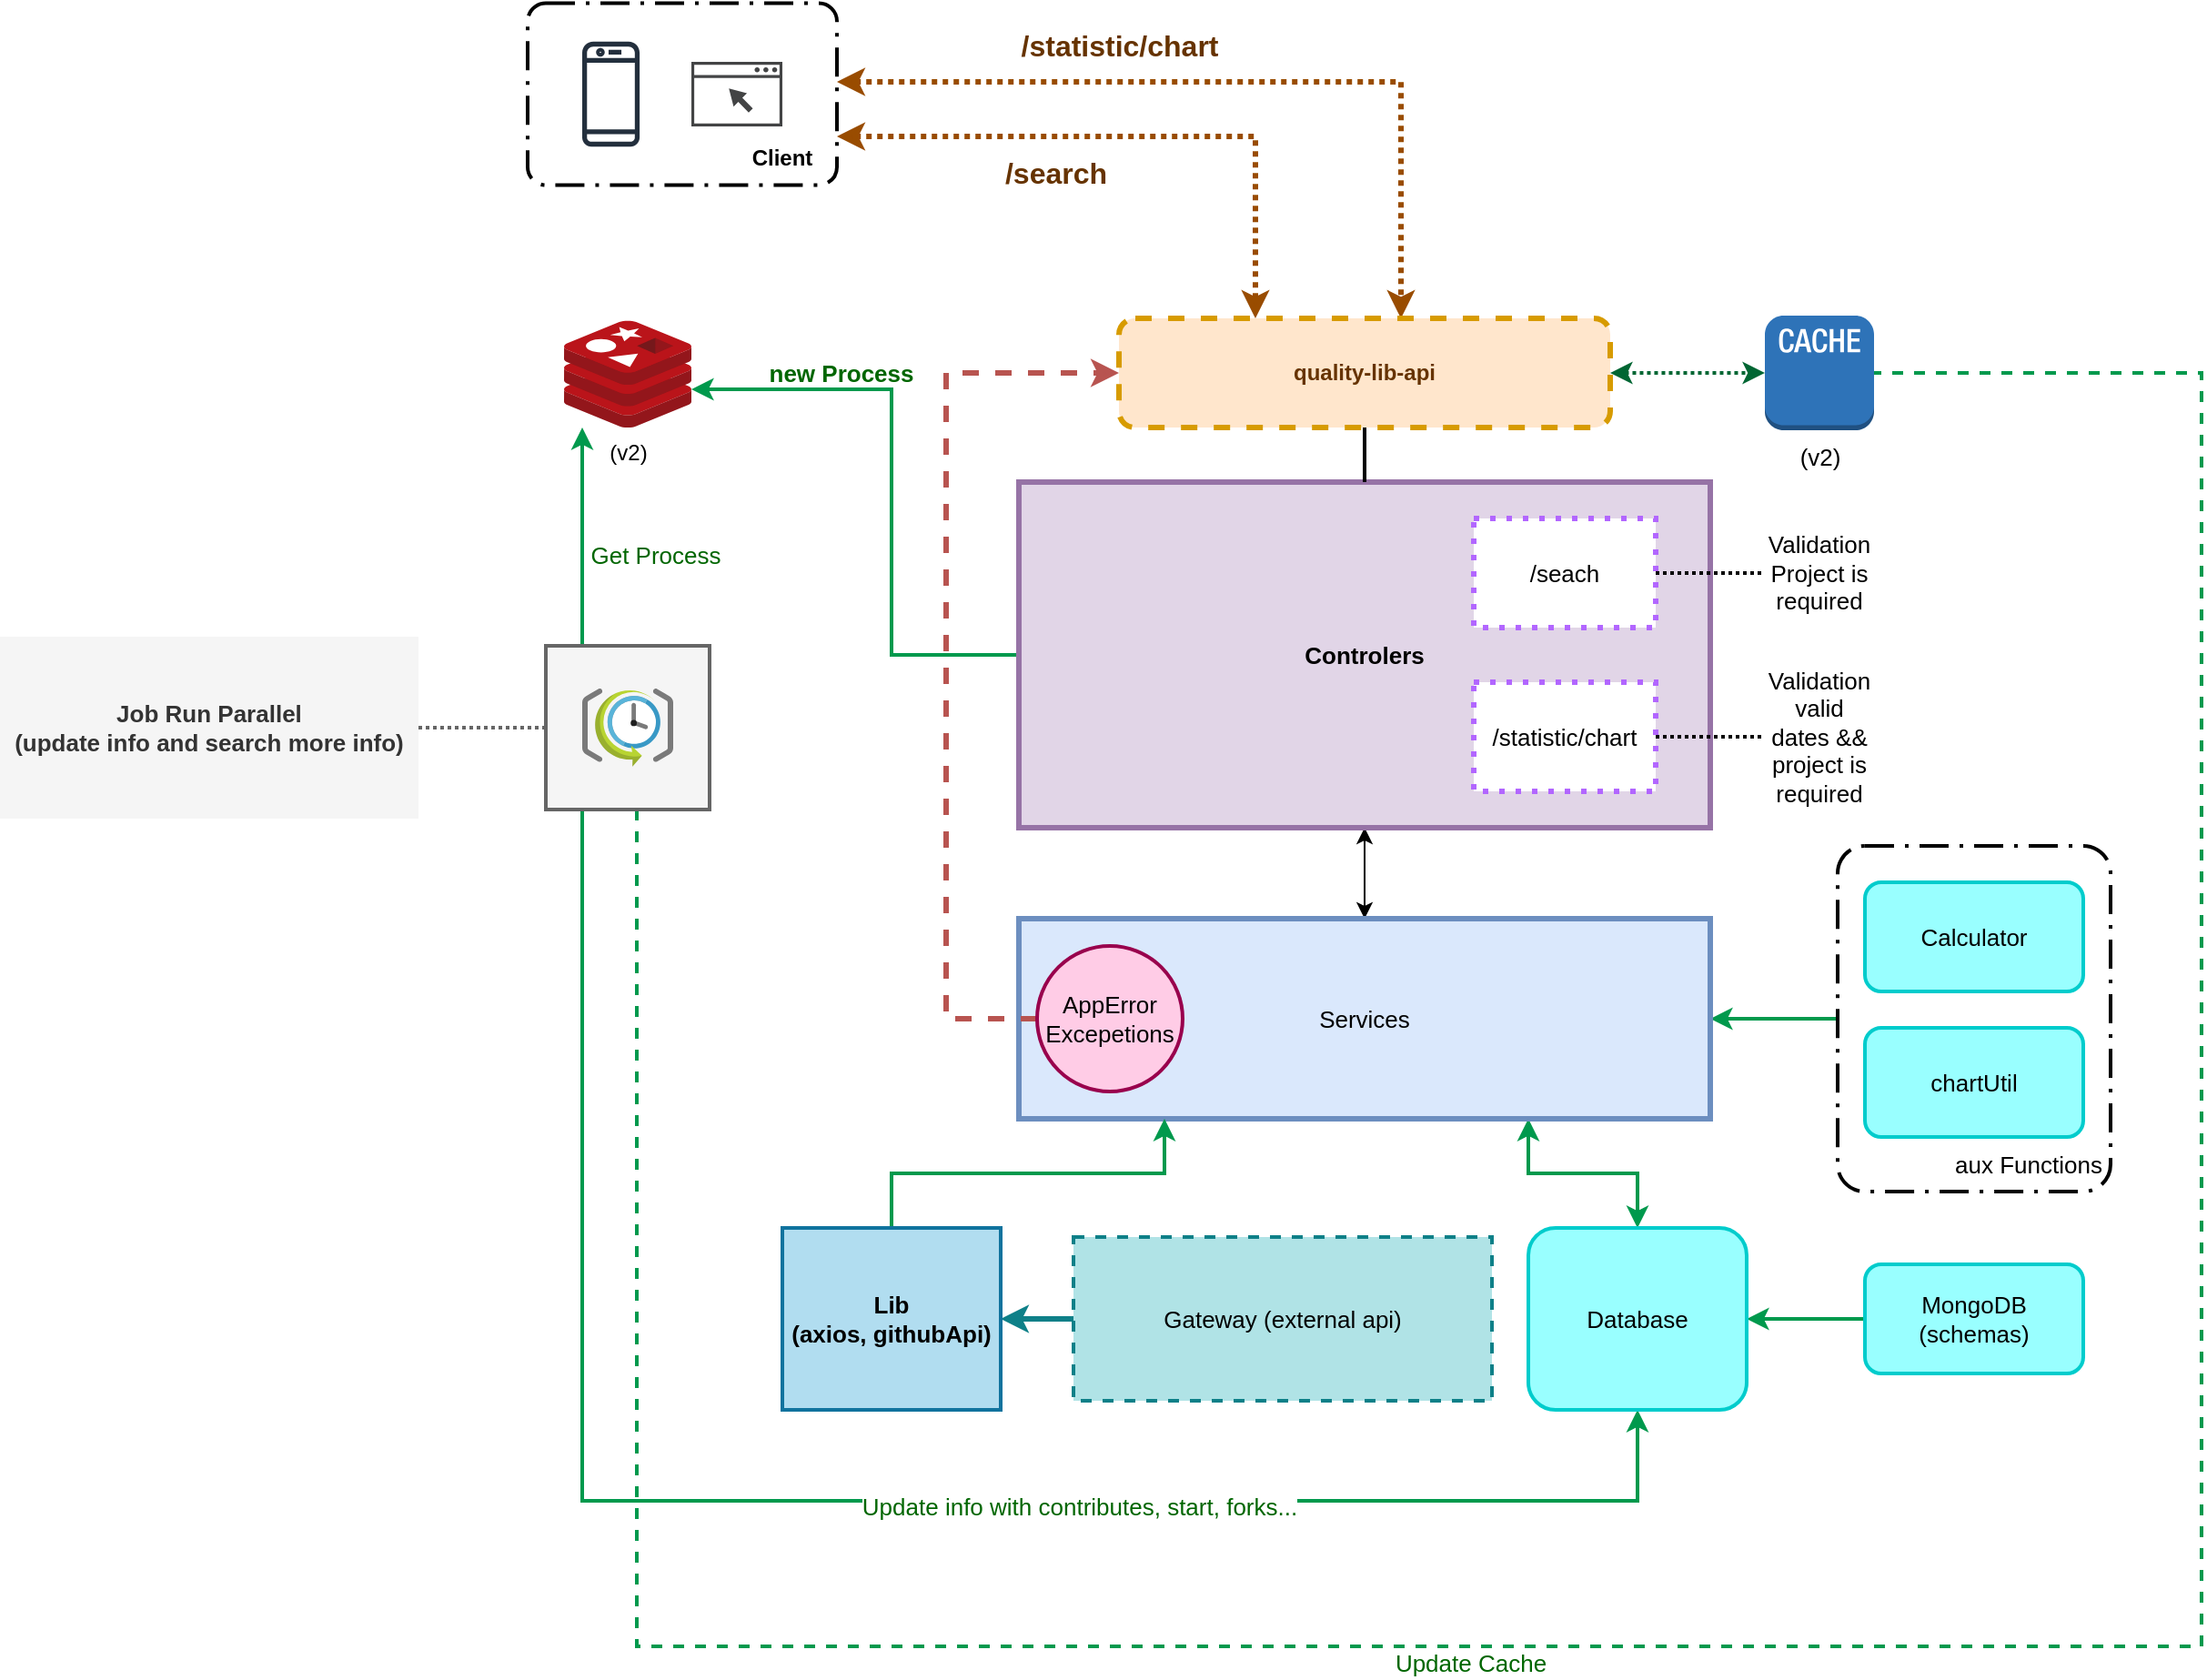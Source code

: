 <mxfile version="16.0.0" type="device"><diagram id="rF9mLxCscE99qi3gkeRy" name="Page-1"><mxGraphModel dx="1882" dy="1233" grid="1" gridSize="10" guides="1" tooltips="1" connect="1" arrows="1" fold="1" page="1" pageScale="1" pageWidth="1100" pageHeight="850" math="0" shadow="0"><root><mxCell id="0"/><mxCell id="1" parent="0"/><mxCell id="6BZYCw0LOdCi9GNNVJS2-45" style="edgeStyle=orthogonalEdgeStyle;rounded=0;orthogonalLoop=1;jettySize=auto;html=1;fontSize=13;fontColor=#006600;startArrow=none;startFill=0;endArrow=classic;endFill=1;strokeColor=#00994D;strokeWidth=2;" edge="1" parent="1" source="6BZYCw0LOdCi9GNNVJS2-42" target="6BZYCw0LOdCi9GNNVJS2-1"><mxGeometry relative="1" as="geometry"><Array as="points"><mxPoint x="120" y="350"/><mxPoint x="120" y="350"/></Array></mxGeometry></mxCell><mxCell id="6BZYCw0LOdCi9GNNVJS2-48" value="Get Process" style="edgeLabel;html=1;align=center;verticalAlign=middle;resizable=0;points=[];fontSize=13;fontColor=#006600;" vertex="1" connectable="0" parent="6BZYCw0LOdCi9GNNVJS2-45"><mxGeometry x="-0.283" y="2" relative="1" as="geometry"><mxPoint x="42" y="-7" as="offset"/></mxGeometry></mxCell><mxCell id="6BZYCw0LOdCi9GNNVJS2-46" style="edgeStyle=orthogonalEdgeStyle;rounded=0;orthogonalLoop=1;jettySize=auto;html=1;fontSize=13;fontColor=#006600;startArrow=none;startFill=0;endArrow=classic;endFill=1;strokeColor=#00994D;strokeWidth=2;" edge="1" parent="1" source="6BZYCw0LOdCi9GNNVJS2-42" target="6BZYCw0LOdCi9GNNVJS2-34"><mxGeometry relative="1" as="geometry"><Array as="points"><mxPoint x="120" y="880"/><mxPoint x="700" y="880"/></Array></mxGeometry></mxCell><mxCell id="6BZYCw0LOdCi9GNNVJS2-47" value="Update info with contributes, start, forks..." style="edgeLabel;html=1;align=center;verticalAlign=middle;resizable=0;points=[];fontSize=13;fontColor=#006600;" vertex="1" connectable="0" parent="6BZYCw0LOdCi9GNNVJS2-46"><mxGeometry x="0.293" y="-3" relative="1" as="geometry"><mxPoint as="offset"/></mxGeometry></mxCell><mxCell id="6BZYCw0LOdCi9GNNVJS2-50" style="edgeStyle=orthogonalEdgeStyle;rounded=0;orthogonalLoop=1;jettySize=auto;html=1;fontSize=13;fontColor=#006600;startArrow=none;startFill=0;endArrow=none;endFill=0;strokeColor=#666666;strokeWidth=2;fillColor=#f5f5f5;dashed=1;dashPattern=1 1;" edge="1" parent="1" source="6BZYCw0LOdCi9GNNVJS2-42" target="6BZYCw0LOdCi9GNNVJS2-49"><mxGeometry relative="1" as="geometry"/></mxCell><mxCell id="6BZYCw0LOdCi9GNNVJS2-51" style="edgeStyle=orthogonalEdgeStyle;rounded=0;orthogonalLoop=1;jettySize=auto;html=1;dashed=1;fontSize=13;fontColor=#006600;startArrow=none;startFill=0;endArrow=none;endFill=0;strokeColor=#00994D;strokeWidth=2;" edge="1" parent="1" source="6BZYCw0LOdCi9GNNVJS2-42" target="6BZYCw0LOdCi9GNNVJS2-12"><mxGeometry relative="1" as="geometry"><Array as="points"><mxPoint x="150" y="960"/><mxPoint x="1010" y="960"/><mxPoint x="1010" y="260"/></Array></mxGeometry></mxCell><mxCell id="6BZYCw0LOdCi9GNNVJS2-52" value="Update Cache" style="edgeLabel;html=1;align=center;verticalAlign=middle;resizable=0;points=[];fontSize=13;fontColor=#006600;" vertex="1" connectable="0" parent="6BZYCw0LOdCi9GNNVJS2-51"><mxGeometry x="-0.166" y="-9" relative="1" as="geometry"><mxPoint as="offset"/></mxGeometry></mxCell><mxCell id="6BZYCw0LOdCi9GNNVJS2-42" value="" style="rounded=0;whiteSpace=wrap;html=1;shadow=0;glass=0;labelBorderColor=none;sketch=0;fontSize=13;strokeColor=#666666;strokeWidth=2;fillColor=#f5f5f5;fontColor=#333333;" vertex="1" parent="1"><mxGeometry x="100" y="410" width="90" height="90" as="geometry"/></mxCell><mxCell id="6BZYCw0LOdCi9GNNVJS2-31" style="edgeStyle=orthogonalEdgeStyle;rounded=0;orthogonalLoop=1;jettySize=auto;html=1;fontSize=13;fontColor=#000000;startArrow=none;startFill=0;endArrow=classic;endFill=1;strokeColor=#00994D;strokeWidth=2;" edge="1" parent="1" source="6BZYCw0LOdCi9GNNVJS2-29" target="6BZYCw0LOdCi9GNNVJS2-23"><mxGeometry relative="1" as="geometry"/></mxCell><mxCell id="6BZYCw0LOdCi9GNNVJS2-29" value="" style="points=[[0.25,0,0],[0.5,0,0],[0.75,0,0],[1,0.25,0],[1,0.5,0],[1,0.75,0],[0.75,1,0],[0.5,1,0],[0.25,1,0],[0,0.75,0],[0,0.5,0],[0,0.25,0]];rounded=1;arcSize=10;dashed=1;strokeColor=#000000;fillColor=none;gradientColor=none;dashPattern=8 3 1 3;strokeWidth=2;shadow=0;glass=0;labelBorderColor=none;sketch=0;fontSize=13;fontColor=#000000;" vertex="1" parent="1"><mxGeometry x="810" y="520" width="150" height="190" as="geometry"/></mxCell><mxCell id="6BZYCw0LOdCi9GNNVJS2-1" value="(v2)" style="sketch=0;aspect=fixed;html=1;points=[];align=center;image;fontSize=12;image=img/lib/mscae/Cache_Redis_Product.svg;" vertex="1" parent="1"><mxGeometry x="110" y="231.2" width="70" height="58.8" as="geometry"/></mxCell><mxCell id="6BZYCw0LOdCi9GNNVJS2-2" value="" style="sketch=0;outlineConnect=0;fontColor=#232F3E;gradientColor=none;fillColor=#232F3D;strokeColor=none;dashed=0;verticalLabelPosition=bottom;verticalAlign=top;align=center;html=1;fontSize=12;fontStyle=0;aspect=fixed;pointerEvents=1;shape=mxgraph.aws4.mobile_client;" vertex="1" parent="1"><mxGeometry x="120" y="76.75" width="31.54" height="60" as="geometry"/></mxCell><mxCell id="6BZYCw0LOdCi9GNNVJS2-3" value="" style="sketch=0;pointerEvents=1;shadow=0;dashed=0;html=1;strokeColor=none;fillColor=#434445;aspect=fixed;labelPosition=center;verticalLabelPosition=bottom;verticalAlign=top;align=center;outlineConnect=0;shape=mxgraph.vvd.web_browser;" vertex="1" parent="1"><mxGeometry x="180" y="89" width="50" height="35.5" as="geometry"/></mxCell><mxCell id="6BZYCw0LOdCi9GNNVJS2-7" style="edgeStyle=orthogonalEdgeStyle;rounded=0;orthogonalLoop=1;jettySize=auto;html=1;fontColor=#663300;endArrow=classic;endFill=1;strokeWidth=3;strokeColor=#994C00;startArrow=classic;startFill=1;dashed=1;dashPattern=1 1;" edge="1" parent="1" source="6BZYCw0LOdCi9GNNVJS2-4" target="6BZYCw0LOdCi9GNNVJS2-6"><mxGeometry relative="1" as="geometry"><Array as="points"><mxPoint x="490" y="130"/></Array></mxGeometry></mxCell><mxCell id="6BZYCw0LOdCi9GNNVJS2-9" value="/search" style="edgeLabel;html=1;align=center;verticalAlign=middle;resizable=0;points=[];fontColor=#663300;fontSize=16;fontStyle=1" vertex="1" connectable="0" parent="6BZYCw0LOdCi9GNNVJS2-7"><mxGeometry x="-0.45" y="3" relative="1" as="geometry"><mxPoint x="29" y="23" as="offset"/></mxGeometry></mxCell><mxCell id="6BZYCw0LOdCi9GNNVJS2-4" value="" style="points=[[0.25,0,0],[0.5,0,0],[0.75,0,0],[1,0.25,0],[1,0.5,0],[1,0.75,0],[0.75,1,0],[0.5,1,0],[0.25,1,0],[0,0.75,0],[0,0.5,0],[0,0.25,0]];rounded=1;arcSize=10;dashed=1;strokeColor=#000000;fillColor=none;gradientColor=none;dashPattern=8 3 1 3;strokeWidth=2;" vertex="1" parent="1"><mxGeometry x="90" y="56.75" width="170" height="100" as="geometry"/></mxCell><mxCell id="6BZYCw0LOdCi9GNNVJS2-5" value="Client" style="text;html=1;strokeColor=none;fillColor=none;align=center;verticalAlign=middle;whiteSpace=wrap;rounded=0;fontStyle=1" vertex="1" parent="1"><mxGeometry x="200" y="126.75" width="60" height="30" as="geometry"/></mxCell><mxCell id="6BZYCw0LOdCi9GNNVJS2-13" style="edgeStyle=orthogonalEdgeStyle;rounded=0;orthogonalLoop=1;jettySize=auto;html=1;dashed=1;dashPattern=1 1;fontSize=13;fontColor=#000000;startArrow=classic;startFill=1;endArrow=classic;endFill=1;strokeColor=#006633;strokeWidth=2;" edge="1" parent="1" source="6BZYCw0LOdCi9GNNVJS2-6" target="6BZYCw0LOdCi9GNNVJS2-12"><mxGeometry relative="1" as="geometry"/></mxCell><mxCell id="6BZYCw0LOdCi9GNNVJS2-10" style="edgeStyle=orthogonalEdgeStyle;rounded=0;orthogonalLoop=1;jettySize=auto;html=1;fontColor=#663300;endArrow=classic;endFill=1;strokeWidth=3;strokeColor=#994C00;startArrow=classic;startFill=1;dashed=1;dashPattern=1 1;" edge="1" parent="1" source="6BZYCw0LOdCi9GNNVJS2-4" target="6BZYCw0LOdCi9GNNVJS2-6"><mxGeometry relative="1" as="geometry"><mxPoint x="270" y="76.75" as="sourcePoint"/><mxPoint x="503.03" y="181.73" as="targetPoint"/><Array as="points"><mxPoint x="570" y="100"/></Array></mxGeometry></mxCell><mxCell id="6BZYCw0LOdCi9GNNVJS2-11" value="/statistic/chart" style="edgeLabel;html=1;align=center;verticalAlign=middle;resizable=0;points=[];fontColor=#663300;fontSize=16;fontStyle=1" vertex="1" connectable="0" parent="6BZYCw0LOdCi9GNNVJS2-10"><mxGeometry x="-0.45" y="3" relative="1" as="geometry"><mxPoint x="34" y="-17" as="offset"/></mxGeometry></mxCell><mxCell id="6BZYCw0LOdCi9GNNVJS2-12" value="(v2)" style="outlineConnect=0;dashed=0;verticalLabelPosition=bottom;verticalAlign=top;align=center;html=1;shape=mxgraph.aws3.cache_node;fillColor=#2E73B8;gradientColor=none;rounded=1;shadow=0;glass=0;labelBorderColor=none;sketch=0;fontSize=13;fontColor=#000000;strokeWidth=3;" vertex="1" parent="1"><mxGeometry x="770" y="228.5" width="60" height="63" as="geometry"/></mxCell><mxCell id="6BZYCw0LOdCi9GNNVJS2-24" style="edgeStyle=orthogonalEdgeStyle;rounded=0;orthogonalLoop=1;jettySize=auto;html=1;fontSize=13;fontColor=#000000;startArrow=classic;startFill=1;endArrow=classic;endFill=1;strokeColor=#000000;strokeWidth=1;" edge="1" parent="1" source="6BZYCw0LOdCi9GNNVJS2-14" target="6BZYCw0LOdCi9GNNVJS2-23"><mxGeometry relative="1" as="geometry"/></mxCell><mxCell id="6BZYCw0LOdCi9GNNVJS2-43" style="edgeStyle=orthogonalEdgeStyle;rounded=0;orthogonalLoop=1;jettySize=auto;html=1;fontSize=13;fontColor=#000000;startArrow=none;startFill=0;endArrow=classic;endFill=1;strokeColor=#00994D;strokeWidth=2;" edge="1" parent="1" source="6BZYCw0LOdCi9GNNVJS2-14" target="6BZYCw0LOdCi9GNNVJS2-1"><mxGeometry relative="1" as="geometry"><Array as="points"><mxPoint x="290" y="415"/><mxPoint x="290" y="269"/></Array></mxGeometry></mxCell><mxCell id="6BZYCw0LOdCi9GNNVJS2-44" value="new Process" style="edgeLabel;html=1;align=center;verticalAlign=middle;resizable=0;points=[];fontSize=13;fontColor=#006600;fontStyle=1" vertex="1" connectable="0" parent="6BZYCw0LOdCi9GNNVJS2-43"><mxGeometry x="0.5" y="5" relative="1" as="geometry"><mxPoint y="-14" as="offset"/></mxGeometry></mxCell><mxCell id="6BZYCw0LOdCi9GNNVJS2-14" value="Controlers" style="rounded=0;whiteSpace=wrap;html=1;shadow=0;glass=0;labelBorderColor=none;sketch=0;fontSize=13;strokeWidth=3;fillColor=#e1d5e7;strokeColor=#9673a6;fontStyle=1" vertex="1" parent="1"><mxGeometry x="360" y="320" width="380" height="190" as="geometry"/></mxCell><mxCell id="6BZYCw0LOdCi9GNNVJS2-19" style="edgeStyle=orthogonalEdgeStyle;rounded=0;orthogonalLoop=1;jettySize=auto;html=1;dashed=1;dashPattern=1 1;fontSize=13;fontColor=#000000;startArrow=none;startFill=0;endArrow=none;endFill=0;strokeColor=#000000;strokeWidth=2;" edge="1" parent="1" source="6BZYCw0LOdCi9GNNVJS2-15" target="6BZYCw0LOdCi9GNNVJS2-18"><mxGeometry relative="1" as="geometry"/></mxCell><mxCell id="6BZYCw0LOdCi9GNNVJS2-15" value="/seach" style="rounded=0;whiteSpace=wrap;html=1;shadow=0;glass=0;labelBorderColor=none;sketch=0;fontSize=13;fontColor=#000000;strokeWidth=3;dashed=1;dashPattern=1 2;strokeColor=#B266FF;" vertex="1" parent="1"><mxGeometry x="610" y="340" width="100" height="60" as="geometry"/></mxCell><mxCell id="6BZYCw0LOdCi9GNNVJS2-21" style="edgeStyle=orthogonalEdgeStyle;rounded=0;orthogonalLoop=1;jettySize=auto;html=1;dashed=1;dashPattern=1 1;fontSize=13;fontColor=#000000;startArrow=none;startFill=0;endArrow=none;endFill=0;strokeColor=#000000;strokeWidth=2;" edge="1" parent="1" source="6BZYCw0LOdCi9GNNVJS2-16" target="6BZYCw0LOdCi9GNNVJS2-20"><mxGeometry relative="1" as="geometry"/></mxCell><mxCell id="6BZYCw0LOdCi9GNNVJS2-16" value="&lt;span style=&quot;font-size: 13px; background-color: rgb(255, 255, 255);&quot;&gt;/statistic/chart&lt;/span&gt;" style="rounded=0;whiteSpace=wrap;html=1;shadow=0;glass=0;labelBorderColor=none;sketch=0;fontSize=13;fontColor=#000000;strokeWidth=3;dashed=1;dashPattern=1 2;strokeColor=#B266FF;fontStyle=0" vertex="1" parent="1"><mxGeometry x="610" y="430" width="100" height="60" as="geometry"/></mxCell><mxCell id="6BZYCw0LOdCi9GNNVJS2-18" value="Validation&lt;br&gt;Project is required" style="text;html=1;strokeColor=none;fillColor=none;align=center;verticalAlign=middle;whiteSpace=wrap;rounded=0;shadow=0;glass=0;dashed=1;dashPattern=1 2;labelBorderColor=none;sketch=0;fontSize=13;fontColor=#000000;" vertex="1" parent="1"><mxGeometry x="770" y="345" width="60" height="50" as="geometry"/></mxCell><mxCell id="6BZYCw0LOdCi9GNNVJS2-20" value="Validation&lt;br&gt;valid dates &amp;amp;&amp;amp; project is required" style="text;html=1;strokeColor=none;fillColor=none;align=center;verticalAlign=middle;whiteSpace=wrap;rounded=0;shadow=0;glass=0;dashed=1;dashPattern=1 2;labelBorderColor=none;sketch=0;fontSize=13;fontColor=#000000;" vertex="1" parent="1"><mxGeometry x="770" y="435" width="60" height="50" as="geometry"/></mxCell><mxCell id="6BZYCw0LOdCi9GNNVJS2-22" style="edgeStyle=orthogonalEdgeStyle;rounded=0;orthogonalLoop=1;jettySize=auto;html=1;fontSize=13;fontColor=#000000;startArrow=none;startFill=0;endArrow=none;endFill=0;strokeColor=#000000;strokeWidth=2;" edge="1" parent="1" source="6BZYCw0LOdCi9GNNVJS2-6" target="6BZYCw0LOdCi9GNNVJS2-14"><mxGeometry relative="1" as="geometry"/></mxCell><mxCell id="6BZYCw0LOdCi9GNNVJS2-6" value="quality-lib-api" style="rounded=1;whiteSpace=wrap;html=1;dashed=1;fillColor=#ffe6cc;strokeColor=#d79b00;strokeWidth=3;sketch=0;glass=0;shadow=0;labelBorderColor=none;fontStyle=1;fontColor=#663300;" vertex="1" parent="1"><mxGeometry x="415" y="230" width="270" height="60" as="geometry"/></mxCell><mxCell id="6BZYCw0LOdCi9GNNVJS2-40" style="edgeStyle=orthogonalEdgeStyle;rounded=0;orthogonalLoop=1;jettySize=auto;html=1;entryX=0.5;entryY=0;entryDx=0;entryDy=0;fontSize=13;fontColor=#000000;startArrow=classic;startFill=1;endArrow=classic;endFill=1;strokeColor=#00994D;strokeWidth=2;" edge="1" parent="1" source="6BZYCw0LOdCi9GNNVJS2-23" target="6BZYCw0LOdCi9GNNVJS2-34"><mxGeometry relative="1" as="geometry"><Array as="points"><mxPoint x="640" y="700"/><mxPoint x="700" y="700"/></Array></mxGeometry></mxCell><mxCell id="6BZYCw0LOdCi9GNNVJS2-23" value="Services" style="rounded=0;whiteSpace=wrap;html=1;shadow=0;glass=0;labelBorderColor=none;sketch=0;fontSize=13;strokeColor=#6c8ebf;strokeWidth=3;fillColor=#dae8fc;" vertex="1" parent="1"><mxGeometry x="360" y="560" width="380" height="110" as="geometry"/></mxCell><mxCell id="6BZYCw0LOdCi9GNNVJS2-26" value="chartUtil" style="rounded=1;whiteSpace=wrap;html=1;shadow=0;glass=0;labelBorderColor=none;sketch=0;fontSize=13;strokeColor=#00CCCC;strokeWidth=2;fillColor=#99FFFF;" vertex="1" parent="1"><mxGeometry x="825" y="620" width="120" height="60" as="geometry"/></mxCell><mxCell id="6BZYCw0LOdCi9GNNVJS2-27" value="Calculator" style="rounded=1;whiteSpace=wrap;html=1;shadow=0;glass=0;labelBorderColor=none;sketch=0;fontSize=13;strokeColor=#00CCCC;strokeWidth=2;fillColor=#99FFFF;" vertex="1" parent="1"><mxGeometry x="825" y="540" width="120" height="60" as="geometry"/></mxCell><mxCell id="6BZYCw0LOdCi9GNNVJS2-39" style="edgeStyle=orthogonalEdgeStyle;rounded=0;orthogonalLoop=1;jettySize=auto;html=1;fontSize=13;fontColor=#000000;startArrow=none;startFill=0;endArrow=classic;endFill=1;strokeColor=#00994D;strokeWidth=2;" edge="1" parent="1" source="6BZYCw0LOdCi9GNNVJS2-28" target="6BZYCw0LOdCi9GNNVJS2-34"><mxGeometry relative="1" as="geometry"/></mxCell><mxCell id="6BZYCw0LOdCi9GNNVJS2-28" value="MongoDB&lt;br&gt;(schemas)" style="rounded=1;whiteSpace=wrap;html=1;shadow=0;glass=0;labelBorderColor=none;sketch=0;fontSize=13;strokeColor=#00CCCC;strokeWidth=2;fillColor=#99FFFF;" vertex="1" parent="1"><mxGeometry x="825" y="750" width="120" height="60" as="geometry"/></mxCell><mxCell id="6BZYCw0LOdCi9GNNVJS2-30" value="aux Functions" style="text;html=1;strokeColor=none;fillColor=none;align=center;verticalAlign=middle;whiteSpace=wrap;rounded=0;shadow=0;glass=0;labelBorderColor=none;sketch=0;fontSize=13;fontColor=#000000;" vertex="1" parent="1"><mxGeometry x="870" y="680" width="90" height="30" as="geometry"/></mxCell><mxCell id="6BZYCw0LOdCi9GNNVJS2-33" style="edgeStyle=orthogonalEdgeStyle;rounded=0;orthogonalLoop=1;jettySize=auto;html=1;dashed=1;fontSize=13;fontColor=#000000;startArrow=none;startFill=0;endArrow=classic;endFill=1;strokeColor=#b85450;strokeWidth=3;fillColor=#f8cecc;" edge="1" parent="1" source="6BZYCw0LOdCi9GNNVJS2-32" target="6BZYCw0LOdCi9GNNVJS2-6"><mxGeometry relative="1" as="geometry"><Array as="points"><mxPoint x="320" y="615"/><mxPoint x="320" y="260"/></Array></mxGeometry></mxCell><mxCell id="6BZYCw0LOdCi9GNNVJS2-32" value="AppError&lt;br&gt;Excepetions" style="ellipse;whiteSpace=wrap;html=1;aspect=fixed;rounded=1;shadow=0;glass=0;labelBorderColor=none;sketch=0;fontSize=13;strokeColor=#99004D;strokeWidth=2;fillColor=#FFCCE6;" vertex="1" parent="1"><mxGeometry x="370" y="575" width="80" height="80" as="geometry"/></mxCell><mxCell id="6BZYCw0LOdCi9GNNVJS2-34" value="Database" style="rounded=1;whiteSpace=wrap;html=1;shadow=0;glass=0;labelBorderColor=none;sketch=0;fontSize=13;strokeColor=#00CCCC;strokeWidth=2;fillColor=#99FFFF;" vertex="1" parent="1"><mxGeometry x="640" y="730" width="120" height="100" as="geometry"/></mxCell><mxCell id="6BZYCw0LOdCi9GNNVJS2-37" style="edgeStyle=orthogonalEdgeStyle;rounded=0;orthogonalLoop=1;jettySize=auto;html=1;fontSize=13;fontColor=#000000;startArrow=none;startFill=0;endArrow=classic;endFill=1;strokeColor=#0e8088;strokeWidth=3;fillColor=#b0e3e6;" edge="1" parent="1" source="6BZYCw0LOdCi9GNNVJS2-35" target="6BZYCw0LOdCi9GNNVJS2-36"><mxGeometry relative="1" as="geometry"/></mxCell><mxCell id="6BZYCw0LOdCi9GNNVJS2-35" value="Gateway (external api)" style="rounded=0;whiteSpace=wrap;html=1;shadow=0;glass=0;labelBorderColor=none;sketch=0;fontSize=13;strokeColor=#0e8088;strokeWidth=2;fillColor=#b0e3e6;dashed=1;" vertex="1" parent="1"><mxGeometry x="390" y="735" width="230" height="90" as="geometry"/></mxCell><mxCell id="6BZYCw0LOdCi9GNNVJS2-38" style="edgeStyle=orthogonalEdgeStyle;rounded=0;orthogonalLoop=1;jettySize=auto;html=1;fontSize=13;fontColor=#000000;startArrow=none;startFill=0;endArrow=classic;endFill=1;strokeColor=#00994D;strokeWidth=2;" edge="1" parent="1" source="6BZYCw0LOdCi9GNNVJS2-36" target="6BZYCw0LOdCi9GNNVJS2-23"><mxGeometry relative="1" as="geometry"><Array as="points"><mxPoint x="290" y="700"/><mxPoint x="440" y="700"/></Array></mxGeometry></mxCell><mxCell id="6BZYCw0LOdCi9GNNVJS2-36" value="Lib&lt;br&gt;(axios, githubApi)" style="rounded=0;whiteSpace=wrap;html=1;shadow=0;glass=0;labelBorderColor=none;sketch=0;fontSize=13;strokeColor=#10739e;strokeWidth=2;fillColor=#b1ddf0;fontStyle=1" vertex="1" parent="1"><mxGeometry x="230" y="730" width="120" height="100" as="geometry"/></mxCell><mxCell id="6BZYCw0LOdCi9GNNVJS2-41" value="" style="sketch=0;aspect=fixed;html=1;points=[];align=center;image;fontSize=12;image=img/lib/mscae/SchedulerJobCollection.svg;rounded=0;shadow=0;glass=0;labelBorderColor=none;fontColor=#000000;strokeColor=#99004D;strokeWidth=2;fillColor=#FFCCE6;" vertex="1" parent="1"><mxGeometry x="120" y="433.5" width="50" height="43" as="geometry"/></mxCell><mxCell id="6BZYCw0LOdCi9GNNVJS2-49" value="Job Run Parallel&lt;br&gt;(update info and search more info)" style="text;html=1;strokeColor=none;fillColor=#f5f5f5;align=center;verticalAlign=middle;whiteSpace=wrap;rounded=0;shadow=0;glass=0;labelBorderColor=none;sketch=0;fontSize=13;fontColor=#333333;fontStyle=1" vertex="1" parent="1"><mxGeometry x="-200" y="405" width="230" height="100" as="geometry"/></mxCell></root></mxGraphModel></diagram></mxfile>